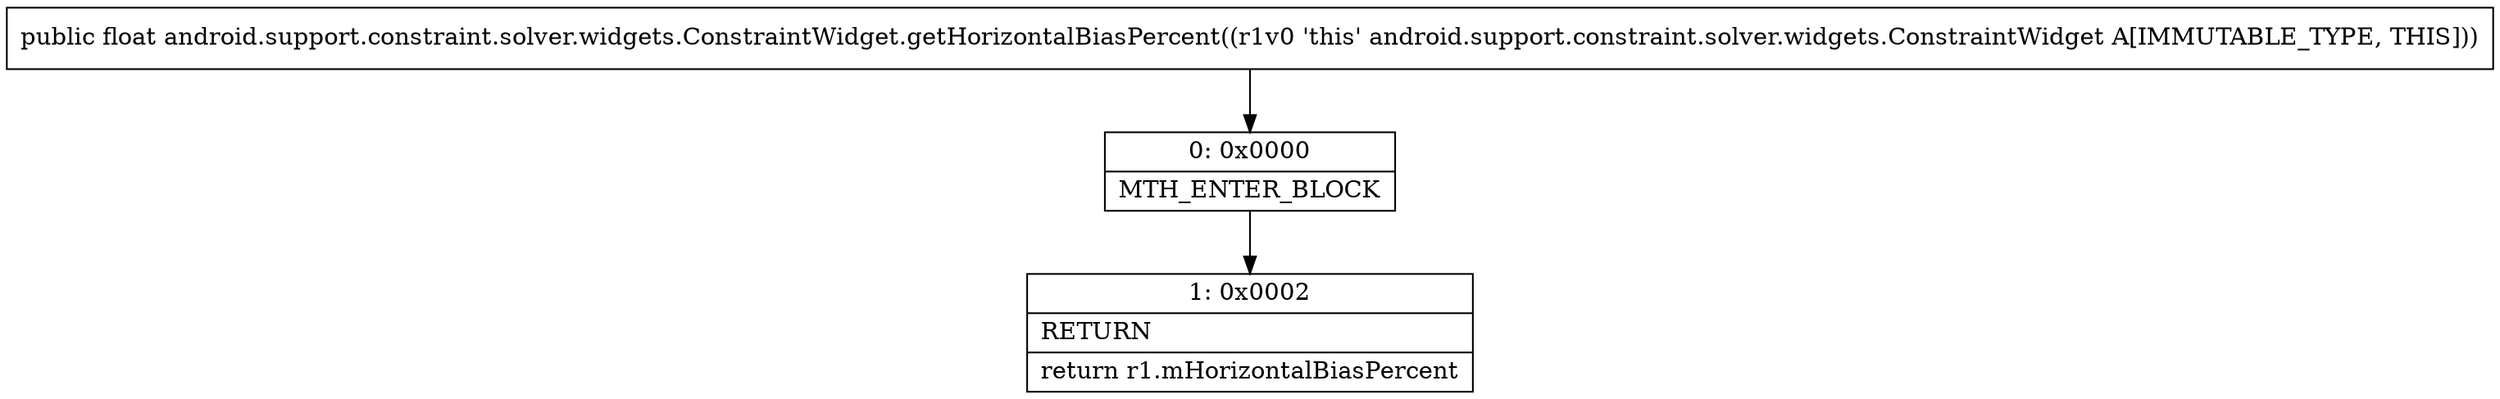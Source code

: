 digraph "CFG forandroid.support.constraint.solver.widgets.ConstraintWidget.getHorizontalBiasPercent()F" {
Node_0 [shape=record,label="{0\:\ 0x0000|MTH_ENTER_BLOCK\l}"];
Node_1 [shape=record,label="{1\:\ 0x0002|RETURN\l|return r1.mHorizontalBiasPercent\l}"];
MethodNode[shape=record,label="{public float android.support.constraint.solver.widgets.ConstraintWidget.getHorizontalBiasPercent((r1v0 'this' android.support.constraint.solver.widgets.ConstraintWidget A[IMMUTABLE_TYPE, THIS])) }"];
MethodNode -> Node_0;
Node_0 -> Node_1;
}

